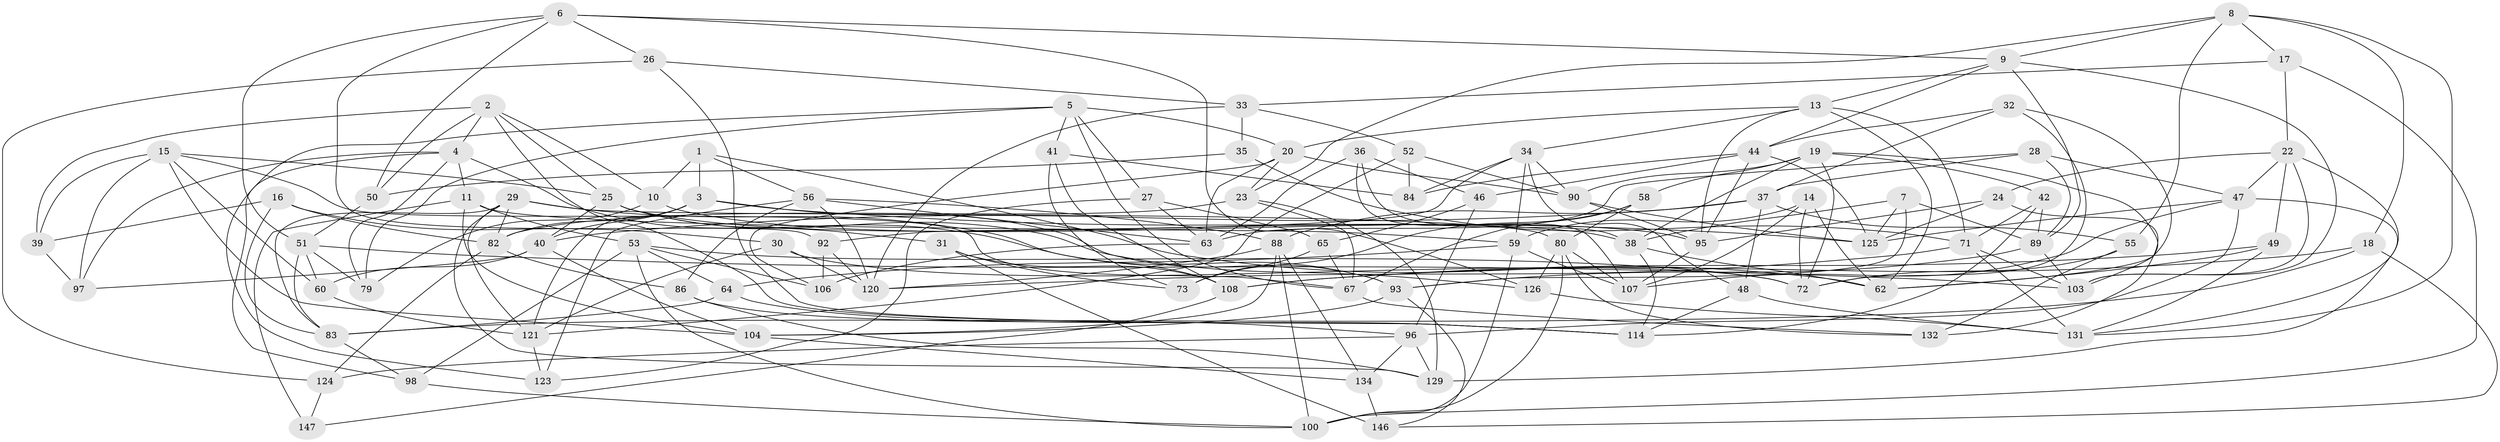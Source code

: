// Generated by graph-tools (version 1.1) at 2025/52/02/27/25 19:52:35]
// undirected, 96 vertices, 241 edges
graph export_dot {
graph [start="1"]
  node [color=gray90,style=filled];
  1;
  2 [super="+12"];
  3 [super="+117"];
  4 [super="+127"];
  5 [super="+21"];
  6 [super="+105"];
  7;
  8 [super="+141"];
  9 [super="+75"];
  10;
  11 [super="+54"];
  13 [super="+70"];
  14;
  15 [super="+43"];
  16;
  17;
  18;
  19 [super="+61"];
  20 [super="+118"];
  22 [super="+133"];
  23 [super="+66"];
  24;
  25 [super="+111"];
  26;
  27;
  28;
  29 [super="+78"];
  30;
  31;
  32;
  33 [super="+68"];
  34 [super="+69"];
  35;
  36;
  37 [super="+57"];
  38 [super="+45"];
  39;
  40 [super="+115"];
  41;
  42;
  44 [super="+137"];
  46;
  47 [super="+101"];
  48;
  49;
  50;
  51 [super="+77"];
  52;
  53 [super="+91"];
  55;
  56 [super="+119"];
  58;
  59 [super="+145"];
  60;
  62 [super="+76"];
  63 [super="+85"];
  64;
  65;
  67 [super="+102"];
  71 [super="+144"];
  72 [super="+74"];
  73;
  79;
  80 [super="+81"];
  82 [super="+94"];
  83 [super="+87"];
  84;
  86;
  88 [super="+138"];
  89 [super="+112"];
  90 [super="+136"];
  92;
  93 [super="+109"];
  95 [super="+99"];
  96 [super="+116"];
  97;
  98;
  100 [super="+128"];
  103 [super="+110"];
  104 [super="+113"];
  106;
  107 [super="+148"];
  108 [super="+142"];
  114 [super="+135"];
  120 [super="+122"];
  121 [super="+139"];
  123;
  124;
  125 [super="+130"];
  126;
  129 [super="+143"];
  131 [super="+140"];
  132;
  134;
  146;
  147;
  1 -- 62;
  1 -- 10;
  1 -- 3;
  1 -- 56;
  2 -- 39;
  2 -- 10;
  2 -- 25;
  2 -- 50;
  2 -- 114;
  2 -- 4;
  3 -- 121;
  3 -- 82;
  3 -- 125;
  3 -- 93;
  3 -- 40;
  4 -- 31;
  4 -- 97;
  4 -- 79;
  4 -- 98;
  4 -- 11;
  5 -- 41;
  5 -- 27;
  5 -- 67;
  5 -- 123;
  5 -- 20;
  5 -- 79;
  6 -- 50;
  6 -- 126;
  6 -- 9;
  6 -- 26;
  6 -- 51;
  6 -- 92;
  7 -- 93;
  7 -- 125;
  7 -- 38;
  7 -- 89;
  8 -- 55;
  8 -- 18;
  8 -- 17;
  8 -- 9;
  8 -- 23;
  8 -- 131;
  9 -- 44;
  9 -- 103;
  9 -- 13;
  9 -- 89;
  10 -- 95;
  10 -- 79;
  11 -- 104;
  11 -- 147 [weight=2];
  11 -- 53;
  11 -- 59;
  13 -- 95;
  13 -- 20;
  13 -- 34;
  13 -- 62;
  13 -- 71;
  14 -- 62;
  14 -- 107;
  14 -- 72;
  14 -- 59;
  15 -- 25;
  15 -- 39;
  15 -- 67;
  15 -- 104;
  15 -- 97;
  15 -- 60;
  16 -- 39;
  16 -- 30;
  16 -- 82;
  16 -- 83;
  17 -- 100;
  17 -- 22;
  17 -- 33;
  18 -- 146;
  18 -- 83;
  18 -- 108;
  19 -- 42;
  19 -- 58;
  19 -- 38;
  19 -- 72;
  19 -- 103;
  19 -- 90;
  20 -- 90;
  20 -- 106;
  20 -- 63;
  20 -- 23;
  22 -- 103;
  22 -- 131;
  22 -- 24;
  22 -- 49;
  22 -- 47;
  23 -- 67;
  23 -- 82;
  23 -- 129 [weight=2];
  24 -- 132;
  24 -- 95;
  24 -- 125;
  25 -- 126;
  25 -- 108;
  25 -- 40;
  25 -- 38;
  26 -- 124;
  26 -- 114;
  26 -- 33;
  27 -- 123;
  27 -- 65;
  27 -- 63;
  28 -- 89;
  28 -- 47;
  28 -- 37;
  28 -- 63;
  29 -- 121;
  29 -- 93;
  29 -- 82;
  29 -- 80;
  29 -- 129;
  29 -- 83;
  30 -- 120;
  30 -- 121;
  30 -- 72;
  31 -- 73;
  31 -- 146;
  31 -- 108;
  32 -- 44;
  32 -- 37;
  32 -- 72;
  32 -- 62;
  33 -- 52;
  33 -- 35 [weight=2];
  33 -- 120;
  34 -- 92;
  34 -- 84;
  34 -- 90;
  34 -- 48;
  34 -- 59;
  35 -- 50;
  35 -- 71;
  36 -- 63;
  36 -- 38;
  36 -- 46;
  36 -- 107;
  37 -- 48;
  37 -- 40;
  37 -- 55;
  37 -- 88;
  38 -- 114;
  38 -- 62;
  39 -- 97;
  40 -- 60;
  40 -- 97;
  40 -- 104;
  41 -- 73;
  41 -- 84;
  41 -- 108;
  42 -- 71;
  42 -- 114;
  42 -- 89;
  44 -- 46;
  44 -- 125;
  44 -- 84;
  44 -- 95;
  46 -- 65;
  46 -- 96;
  47 -- 129;
  47 -- 125;
  47 -- 96;
  47 -- 107;
  48 -- 131;
  48 -- 114;
  49 -- 108;
  49 -- 131;
  49 -- 62;
  50 -- 51;
  51 -- 83;
  51 -- 60;
  51 -- 103;
  51 -- 79;
  52 -- 90;
  52 -- 121;
  52 -- 84;
  53 -- 64;
  53 -- 100;
  53 -- 72;
  53 -- 106;
  53 -- 98;
  55 -- 72;
  55 -- 132;
  56 -- 63;
  56 -- 120;
  56 -- 88;
  56 -- 123;
  56 -- 86;
  58 -- 80;
  58 -- 73;
  58 -- 67;
  59 -- 64;
  59 -- 100;
  59 -- 107;
  60 -- 121;
  63 -- 106;
  64 -- 114;
  64 -- 83;
  65 -- 73;
  65 -- 67;
  67 -- 132;
  71 -- 120;
  71 -- 131;
  71 -- 103;
  80 -- 107;
  80 -- 132;
  80 -- 126;
  80 -- 100;
  82 -- 86;
  82 -- 124;
  83 -- 98;
  86 -- 129;
  86 -- 96;
  88 -- 100;
  88 -- 104;
  88 -- 120;
  88 -- 134;
  89 -- 103;
  89 -- 93;
  90 -- 125;
  90 -- 95;
  92 -- 106;
  92 -- 120;
  93 -- 146;
  93 -- 104;
  95 -- 107;
  96 -- 124;
  96 -- 134;
  96 -- 129;
  98 -- 100;
  104 -- 134;
  108 -- 147;
  121 -- 123;
  124 -- 147;
  126 -- 131;
  134 -- 146;
}
